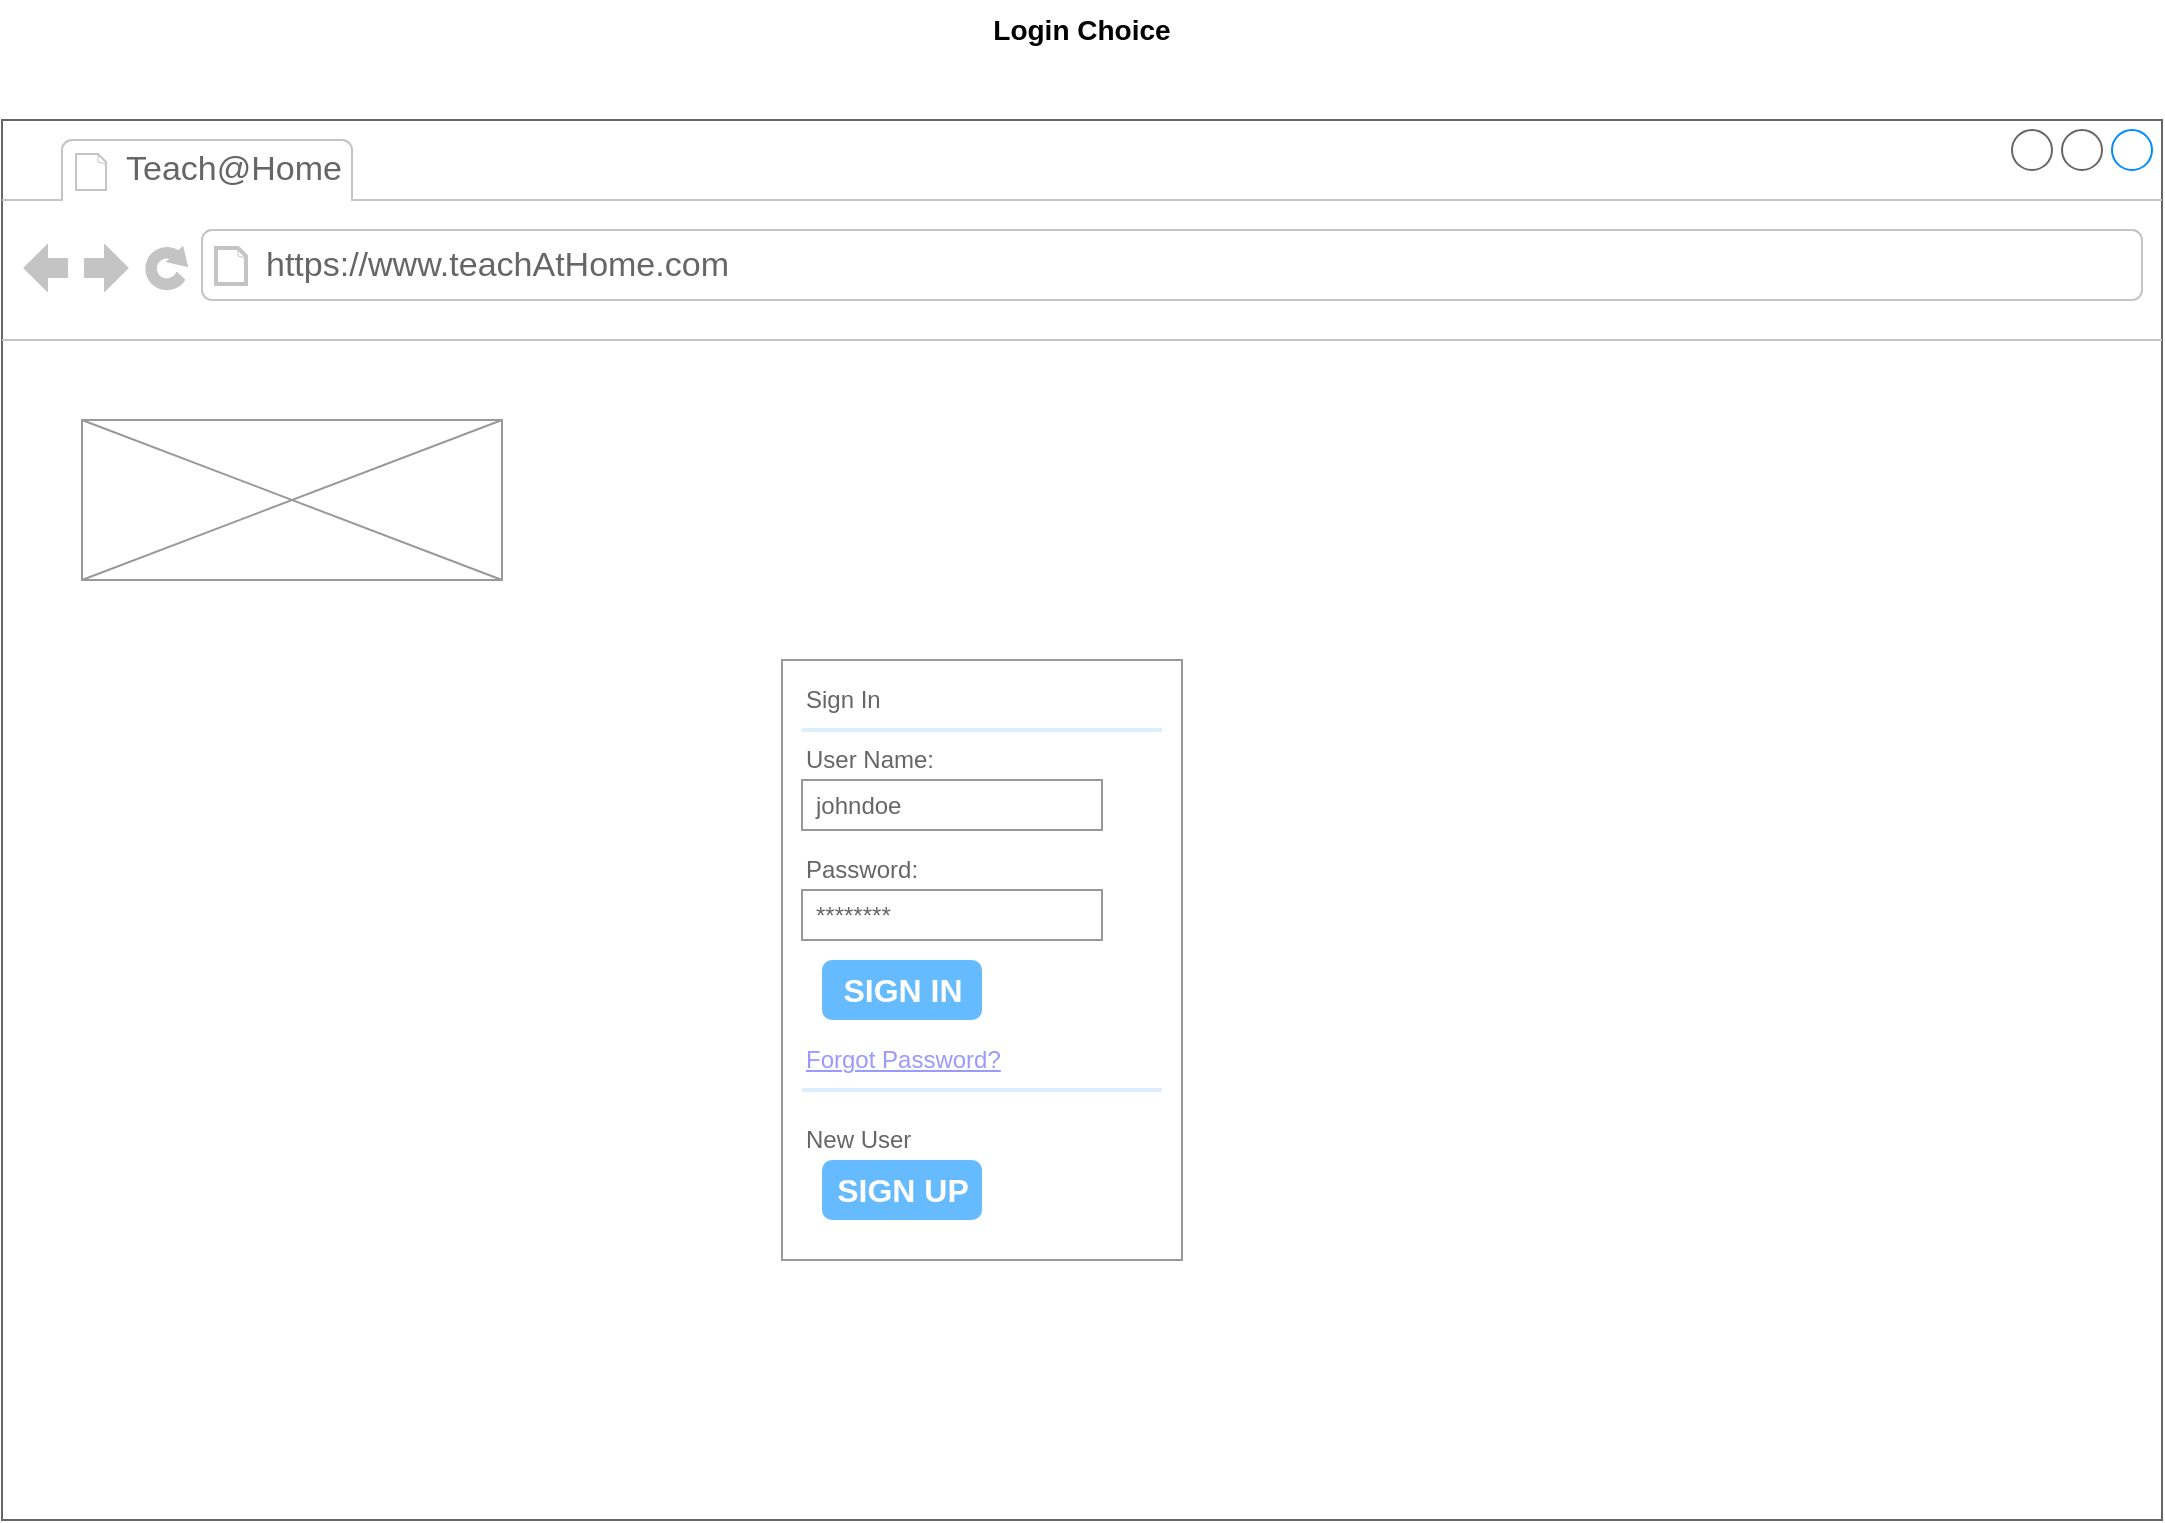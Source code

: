 <mxfile version="21.8.2" type="github">
  <diagram name="Page-1" id="7VhbfdrJlDJMxZoAq6ko">
    <mxGraphModel dx="1434" dy="790" grid="1" gridSize="10" guides="1" tooltips="1" connect="1" arrows="1" fold="1" page="1" pageScale="1" pageWidth="1169" pageHeight="827" math="0" shadow="0">
      <root>
        <mxCell id="0" />
        <mxCell id="1" parent="0" />
        <mxCell id="KMu5VocUdlGMF7wmwmVv-1" value="" style="strokeWidth=1;shadow=0;dashed=0;align=center;html=1;shape=mxgraph.mockup.containers.browserWindow;rSize=0;strokeColor=#666666;strokeColor2=#008cff;strokeColor3=#c4c4c4;mainText=,;recursiveResize=0;" vertex="1" parent="1">
          <mxGeometry x="40" y="100" width="1080" height="700" as="geometry" />
        </mxCell>
        <mxCell id="KMu5VocUdlGMF7wmwmVv-2" value="Teach@Home" style="strokeWidth=1;shadow=0;dashed=0;align=center;html=1;shape=mxgraph.mockup.containers.anchor;fontSize=17;fontColor=#666666;align=left;whiteSpace=wrap;" vertex="1" parent="KMu5VocUdlGMF7wmwmVv-1">
          <mxGeometry x="60" y="12" width="110" height="26" as="geometry" />
        </mxCell>
        <mxCell id="KMu5VocUdlGMF7wmwmVv-3" value="https://www.teachAtHome.com" style="strokeWidth=1;shadow=0;dashed=0;align=center;html=1;shape=mxgraph.mockup.containers.anchor;rSize=0;fontSize=17;fontColor=#666666;align=left;" vertex="1" parent="KMu5VocUdlGMF7wmwmVv-1">
          <mxGeometry x="130" y="60" width="250" height="26" as="geometry" />
        </mxCell>
        <mxCell id="KMu5VocUdlGMF7wmwmVv-5" value="" style="strokeWidth=1;shadow=0;dashed=0;align=center;html=1;shape=mxgraph.mockup.forms.rrect;rSize=0;strokeColor=#999999;fillColor=#ffffff;" vertex="1" parent="KMu5VocUdlGMF7wmwmVv-1">
          <mxGeometry x="390" y="270" width="200" height="300" as="geometry" />
        </mxCell>
        <mxCell id="KMu5VocUdlGMF7wmwmVv-6" value="Sign In" style="strokeWidth=1;shadow=0;dashed=0;align=center;html=1;shape=mxgraph.mockup.forms.anchor;fontSize=12;fontColor=#666666;align=left;resizeWidth=1;spacingLeft=0;" vertex="1" parent="KMu5VocUdlGMF7wmwmVv-5">
          <mxGeometry width="100" height="20" relative="1" as="geometry">
            <mxPoint x="10" y="10" as="offset" />
          </mxGeometry>
        </mxCell>
        <mxCell id="KMu5VocUdlGMF7wmwmVv-7" value="" style="shape=line;strokeColor=#ddeeff;strokeWidth=2;html=1;resizeWidth=1;" vertex="1" parent="KMu5VocUdlGMF7wmwmVv-5">
          <mxGeometry width="180" height="10" relative="1" as="geometry">
            <mxPoint x="10" y="30" as="offset" />
          </mxGeometry>
        </mxCell>
        <mxCell id="KMu5VocUdlGMF7wmwmVv-8" value="User Name:" style="strokeWidth=1;shadow=0;dashed=0;align=center;html=1;shape=mxgraph.mockup.forms.anchor;fontSize=12;fontColor=#666666;align=left;resizeWidth=1;spacingLeft=0;" vertex="1" parent="KMu5VocUdlGMF7wmwmVv-5">
          <mxGeometry width="100" height="20" relative="1" as="geometry">
            <mxPoint x="10" y="40" as="offset" />
          </mxGeometry>
        </mxCell>
        <mxCell id="KMu5VocUdlGMF7wmwmVv-9" value="johndoe" style="strokeWidth=1;shadow=0;dashed=0;align=center;html=1;shape=mxgraph.mockup.forms.rrect;rSize=0;strokeColor=#999999;fontColor=#666666;align=left;spacingLeft=5;resizeWidth=1;" vertex="1" parent="KMu5VocUdlGMF7wmwmVv-5">
          <mxGeometry width="150" height="25" relative="1" as="geometry">
            <mxPoint x="10" y="60" as="offset" />
          </mxGeometry>
        </mxCell>
        <mxCell id="KMu5VocUdlGMF7wmwmVv-10" value="Password:" style="strokeWidth=1;shadow=0;dashed=0;align=center;html=1;shape=mxgraph.mockup.forms.anchor;fontSize=12;fontColor=#666666;align=left;resizeWidth=1;spacingLeft=0;" vertex="1" parent="KMu5VocUdlGMF7wmwmVv-5">
          <mxGeometry width="100" height="20" relative="1" as="geometry">
            <mxPoint x="10" y="95" as="offset" />
          </mxGeometry>
        </mxCell>
        <mxCell id="KMu5VocUdlGMF7wmwmVv-11" value="********" style="strokeWidth=1;shadow=0;dashed=0;align=center;html=1;shape=mxgraph.mockup.forms.rrect;rSize=0;strokeColor=#999999;fontColor=#666666;align=left;spacingLeft=5;resizeWidth=1;" vertex="1" parent="KMu5VocUdlGMF7wmwmVv-5">
          <mxGeometry width="150" height="25" relative="1" as="geometry">
            <mxPoint x="10" y="115" as="offset" />
          </mxGeometry>
        </mxCell>
        <mxCell id="KMu5VocUdlGMF7wmwmVv-12" value="SIGN IN" style="strokeWidth=1;shadow=0;dashed=0;align=center;html=1;shape=mxgraph.mockup.forms.rrect;rSize=5;strokeColor=none;fontColor=#ffffff;fillColor=#66bbff;fontSize=16;fontStyle=1;" vertex="1" parent="KMu5VocUdlGMF7wmwmVv-5">
          <mxGeometry y="1" width="80" height="30" relative="1" as="geometry">
            <mxPoint x="20" y="-150" as="offset" />
          </mxGeometry>
        </mxCell>
        <mxCell id="KMu5VocUdlGMF7wmwmVv-13" value="Forgot Password?" style="strokeWidth=1;shadow=0;dashed=0;align=center;html=1;shape=mxgraph.mockup.forms.anchor;fontSize=12;fontColor=#9999ff;align=left;spacingLeft=0;fontStyle=4;resizeWidth=1;" vertex="1" parent="KMu5VocUdlGMF7wmwmVv-5">
          <mxGeometry y="1" width="150" height="20" relative="1" as="geometry">
            <mxPoint x="10" y="-110" as="offset" />
          </mxGeometry>
        </mxCell>
        <mxCell id="KMu5VocUdlGMF7wmwmVv-14" value="" style="shape=line;strokeColor=#ddeeff;strokeWidth=2;html=1;resizeWidth=1;" vertex="1" parent="KMu5VocUdlGMF7wmwmVv-5">
          <mxGeometry y="1" width="180" height="10" relative="1" as="geometry">
            <mxPoint x="10" y="-90" as="offset" />
          </mxGeometry>
        </mxCell>
        <mxCell id="KMu5VocUdlGMF7wmwmVv-15" value="New User" style="strokeWidth=1;shadow=0;dashed=0;align=center;html=1;shape=mxgraph.mockup.forms.anchor;fontSize=12;fontColor=#666666;align=left;spacingLeft=0;resizeWidth=1;" vertex="1" parent="KMu5VocUdlGMF7wmwmVv-5">
          <mxGeometry y="1" width="150" height="20" relative="1" as="geometry">
            <mxPoint x="10" y="-70" as="offset" />
          </mxGeometry>
        </mxCell>
        <mxCell id="KMu5VocUdlGMF7wmwmVv-16" value="SIGN UP" style="strokeWidth=1;shadow=0;dashed=0;align=center;html=1;shape=mxgraph.mockup.forms.rrect;rSize=5;strokeColor=none;fontColor=#ffffff;fillColor=#66bbff;fontSize=16;fontStyle=1;" vertex="1" parent="KMu5VocUdlGMF7wmwmVv-5">
          <mxGeometry y="1" width="80" height="30" relative="1" as="geometry">
            <mxPoint x="20" y="-50" as="offset" />
          </mxGeometry>
        </mxCell>
        <mxCell id="KMu5VocUdlGMF7wmwmVv-17" value="" style="verticalLabelPosition=bottom;shadow=0;dashed=0;align=center;html=1;verticalAlign=top;strokeWidth=1;shape=mxgraph.mockup.graphics.simpleIcon;strokeColor=#999999;" vertex="1" parent="KMu5VocUdlGMF7wmwmVv-1">
          <mxGeometry x="40" y="150" width="210" height="80" as="geometry" />
        </mxCell>
        <mxCell id="KMu5VocUdlGMF7wmwmVv-4" value="Login Choice" style="text;html=1;strokeColor=none;fillColor=none;align=center;verticalAlign=middle;whiteSpace=wrap;rounded=0;fontStyle=1;fontSize=14;" vertex="1" parent="1">
          <mxGeometry x="40" y="40" width="1080" height="30" as="geometry" />
        </mxCell>
      </root>
    </mxGraphModel>
  </diagram>
</mxfile>
